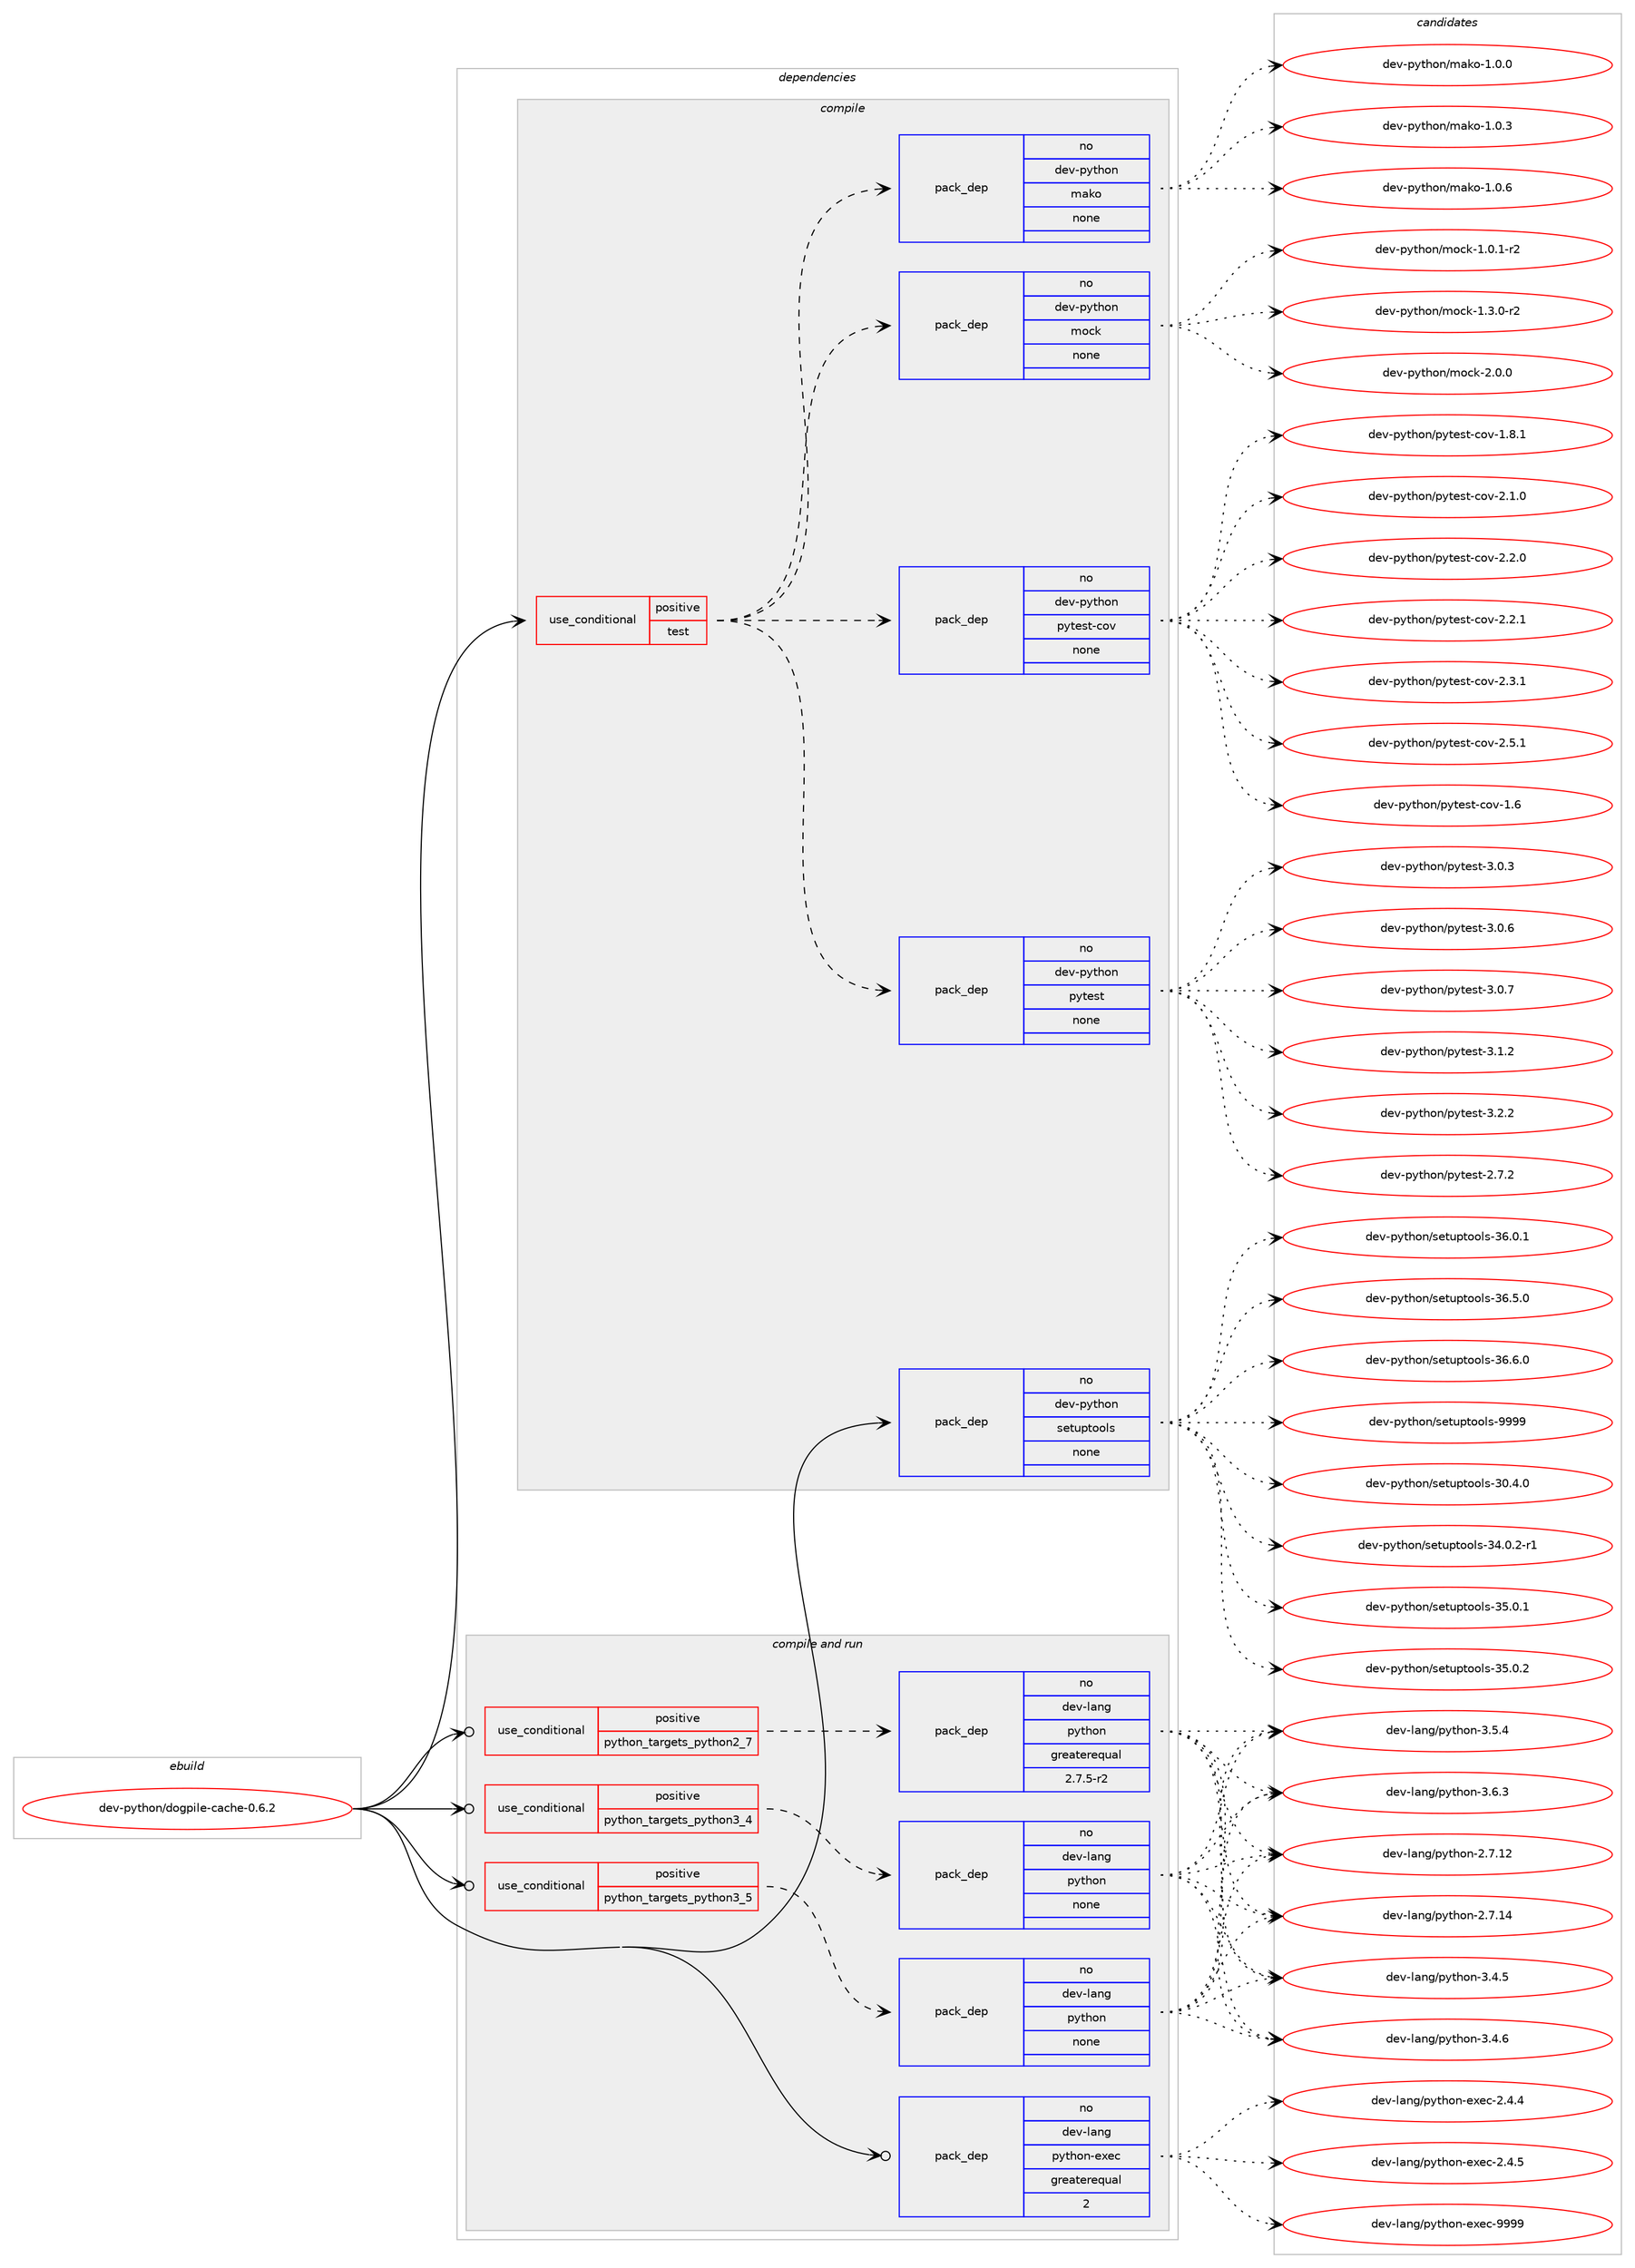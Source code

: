 digraph prolog {

# *************
# Graph options
# *************

newrank=true;
concentrate=true;
compound=true;
graph [rankdir=LR,fontname=Helvetica,fontsize=10,ranksep=1.5];#, ranksep=2.5, nodesep=0.2];
edge  [arrowhead=vee];
node  [fontname=Helvetica,fontsize=10];

# **********
# The ebuild
# **********

subgraph cluster_leftcol {
color=gray;
rank=same;
label=<<i>ebuild</i>>;
id [label="dev-python/dogpile-cache-0.6.2", color=red, width=4, href="../dev-python/dogpile-cache-0.6.2.svg"];
}

# ****************
# The dependencies
# ****************

subgraph cluster_midcol {
color=gray;
label=<<i>dependencies</i>>;
subgraph cluster_compile {
fillcolor="#eeeeee";
style=filled;
label=<<i>compile</i>>;
subgraph cond32163 {
dependency155266 [label=<<TABLE BORDER="0" CELLBORDER="1" CELLSPACING="0" CELLPADDING="4"><TR><TD ROWSPAN="3" CELLPADDING="10">use_conditional</TD></TR><TR><TD>positive</TD></TR><TR><TD>test</TD></TR></TABLE>>, shape=none, color=red];
subgraph pack119271 {
dependency155267 [label=<<TABLE BORDER="0" CELLBORDER="1" CELLSPACING="0" CELLPADDING="4" WIDTH="220"><TR><TD ROWSPAN="6" CELLPADDING="30">pack_dep</TD></TR><TR><TD WIDTH="110">no</TD></TR><TR><TD>dev-python</TD></TR><TR><TD>pytest</TD></TR><TR><TD>none</TD></TR><TR><TD></TD></TR></TABLE>>, shape=none, color=blue];
}
dependency155266:e -> dependency155267:w [weight=20,style="dashed",arrowhead="vee"];
subgraph pack119272 {
dependency155268 [label=<<TABLE BORDER="0" CELLBORDER="1" CELLSPACING="0" CELLPADDING="4" WIDTH="220"><TR><TD ROWSPAN="6" CELLPADDING="30">pack_dep</TD></TR><TR><TD WIDTH="110">no</TD></TR><TR><TD>dev-python</TD></TR><TR><TD>pytest-cov</TD></TR><TR><TD>none</TD></TR><TR><TD></TD></TR></TABLE>>, shape=none, color=blue];
}
dependency155266:e -> dependency155268:w [weight=20,style="dashed",arrowhead="vee"];
subgraph pack119273 {
dependency155269 [label=<<TABLE BORDER="0" CELLBORDER="1" CELLSPACING="0" CELLPADDING="4" WIDTH="220"><TR><TD ROWSPAN="6" CELLPADDING="30">pack_dep</TD></TR><TR><TD WIDTH="110">no</TD></TR><TR><TD>dev-python</TD></TR><TR><TD>mock</TD></TR><TR><TD>none</TD></TR><TR><TD></TD></TR></TABLE>>, shape=none, color=blue];
}
dependency155266:e -> dependency155269:w [weight=20,style="dashed",arrowhead="vee"];
subgraph pack119274 {
dependency155270 [label=<<TABLE BORDER="0" CELLBORDER="1" CELLSPACING="0" CELLPADDING="4" WIDTH="220"><TR><TD ROWSPAN="6" CELLPADDING="30">pack_dep</TD></TR><TR><TD WIDTH="110">no</TD></TR><TR><TD>dev-python</TD></TR><TR><TD>mako</TD></TR><TR><TD>none</TD></TR><TR><TD></TD></TR></TABLE>>, shape=none, color=blue];
}
dependency155266:e -> dependency155270:w [weight=20,style="dashed",arrowhead="vee"];
}
id:e -> dependency155266:w [weight=20,style="solid",arrowhead="vee"];
subgraph pack119275 {
dependency155271 [label=<<TABLE BORDER="0" CELLBORDER="1" CELLSPACING="0" CELLPADDING="4" WIDTH="220"><TR><TD ROWSPAN="6" CELLPADDING="30">pack_dep</TD></TR><TR><TD WIDTH="110">no</TD></TR><TR><TD>dev-python</TD></TR><TR><TD>setuptools</TD></TR><TR><TD>none</TD></TR><TR><TD></TD></TR></TABLE>>, shape=none, color=blue];
}
id:e -> dependency155271:w [weight=20,style="solid",arrowhead="vee"];
}
subgraph cluster_compileandrun {
fillcolor="#eeeeee";
style=filled;
label=<<i>compile and run</i>>;
subgraph cond32164 {
dependency155272 [label=<<TABLE BORDER="0" CELLBORDER="1" CELLSPACING="0" CELLPADDING="4"><TR><TD ROWSPAN="3" CELLPADDING="10">use_conditional</TD></TR><TR><TD>positive</TD></TR><TR><TD>python_targets_python2_7</TD></TR></TABLE>>, shape=none, color=red];
subgraph pack119276 {
dependency155273 [label=<<TABLE BORDER="0" CELLBORDER="1" CELLSPACING="0" CELLPADDING="4" WIDTH="220"><TR><TD ROWSPAN="6" CELLPADDING="30">pack_dep</TD></TR><TR><TD WIDTH="110">no</TD></TR><TR><TD>dev-lang</TD></TR><TR><TD>python</TD></TR><TR><TD>greaterequal</TD></TR><TR><TD>2.7.5-r2</TD></TR></TABLE>>, shape=none, color=blue];
}
dependency155272:e -> dependency155273:w [weight=20,style="dashed",arrowhead="vee"];
}
id:e -> dependency155272:w [weight=20,style="solid",arrowhead="odotvee"];
subgraph cond32165 {
dependency155274 [label=<<TABLE BORDER="0" CELLBORDER="1" CELLSPACING="0" CELLPADDING="4"><TR><TD ROWSPAN="3" CELLPADDING="10">use_conditional</TD></TR><TR><TD>positive</TD></TR><TR><TD>python_targets_python3_4</TD></TR></TABLE>>, shape=none, color=red];
subgraph pack119277 {
dependency155275 [label=<<TABLE BORDER="0" CELLBORDER="1" CELLSPACING="0" CELLPADDING="4" WIDTH="220"><TR><TD ROWSPAN="6" CELLPADDING="30">pack_dep</TD></TR><TR><TD WIDTH="110">no</TD></TR><TR><TD>dev-lang</TD></TR><TR><TD>python</TD></TR><TR><TD>none</TD></TR><TR><TD></TD></TR></TABLE>>, shape=none, color=blue];
}
dependency155274:e -> dependency155275:w [weight=20,style="dashed",arrowhead="vee"];
}
id:e -> dependency155274:w [weight=20,style="solid",arrowhead="odotvee"];
subgraph cond32166 {
dependency155276 [label=<<TABLE BORDER="0" CELLBORDER="1" CELLSPACING="0" CELLPADDING="4"><TR><TD ROWSPAN="3" CELLPADDING="10">use_conditional</TD></TR><TR><TD>positive</TD></TR><TR><TD>python_targets_python3_5</TD></TR></TABLE>>, shape=none, color=red];
subgraph pack119278 {
dependency155277 [label=<<TABLE BORDER="0" CELLBORDER="1" CELLSPACING="0" CELLPADDING="4" WIDTH="220"><TR><TD ROWSPAN="6" CELLPADDING="30">pack_dep</TD></TR><TR><TD WIDTH="110">no</TD></TR><TR><TD>dev-lang</TD></TR><TR><TD>python</TD></TR><TR><TD>none</TD></TR><TR><TD></TD></TR></TABLE>>, shape=none, color=blue];
}
dependency155276:e -> dependency155277:w [weight=20,style="dashed",arrowhead="vee"];
}
id:e -> dependency155276:w [weight=20,style="solid",arrowhead="odotvee"];
subgraph pack119279 {
dependency155278 [label=<<TABLE BORDER="0" CELLBORDER="1" CELLSPACING="0" CELLPADDING="4" WIDTH="220"><TR><TD ROWSPAN="6" CELLPADDING="30">pack_dep</TD></TR><TR><TD WIDTH="110">no</TD></TR><TR><TD>dev-lang</TD></TR><TR><TD>python-exec</TD></TR><TR><TD>greaterequal</TD></TR><TR><TD>2</TD></TR></TABLE>>, shape=none, color=blue];
}
id:e -> dependency155278:w [weight=20,style="solid",arrowhead="odotvee"];
}
subgraph cluster_run {
fillcolor="#eeeeee";
style=filled;
label=<<i>run</i>>;
}
}

# **************
# The candidates
# **************

subgraph cluster_choices {
rank=same;
color=gray;
label=<<i>candidates</i>>;

subgraph choice119271 {
color=black;
nodesep=1;
choice1001011184511212111610411111047112121116101115116455046554650 [label="dev-python/pytest-2.7.2", color=red, width=4,href="../dev-python/pytest-2.7.2.svg"];
choice1001011184511212111610411111047112121116101115116455146484651 [label="dev-python/pytest-3.0.3", color=red, width=4,href="../dev-python/pytest-3.0.3.svg"];
choice1001011184511212111610411111047112121116101115116455146484654 [label="dev-python/pytest-3.0.6", color=red, width=4,href="../dev-python/pytest-3.0.6.svg"];
choice1001011184511212111610411111047112121116101115116455146484655 [label="dev-python/pytest-3.0.7", color=red, width=4,href="../dev-python/pytest-3.0.7.svg"];
choice1001011184511212111610411111047112121116101115116455146494650 [label="dev-python/pytest-3.1.2", color=red, width=4,href="../dev-python/pytest-3.1.2.svg"];
choice1001011184511212111610411111047112121116101115116455146504650 [label="dev-python/pytest-3.2.2", color=red, width=4,href="../dev-python/pytest-3.2.2.svg"];
dependency155267:e -> choice1001011184511212111610411111047112121116101115116455046554650:w [style=dotted,weight="100"];
dependency155267:e -> choice1001011184511212111610411111047112121116101115116455146484651:w [style=dotted,weight="100"];
dependency155267:e -> choice1001011184511212111610411111047112121116101115116455146484654:w [style=dotted,weight="100"];
dependency155267:e -> choice1001011184511212111610411111047112121116101115116455146484655:w [style=dotted,weight="100"];
dependency155267:e -> choice1001011184511212111610411111047112121116101115116455146494650:w [style=dotted,weight="100"];
dependency155267:e -> choice1001011184511212111610411111047112121116101115116455146504650:w [style=dotted,weight="100"];
}
subgraph choice119272 {
color=black;
nodesep=1;
choice1001011184511212111610411111047112121116101115116459911111845494654 [label="dev-python/pytest-cov-1.6", color=red, width=4,href="../dev-python/pytest-cov-1.6.svg"];
choice10010111845112121116104111110471121211161011151164599111118454946564649 [label="dev-python/pytest-cov-1.8.1", color=red, width=4,href="../dev-python/pytest-cov-1.8.1.svg"];
choice10010111845112121116104111110471121211161011151164599111118455046494648 [label="dev-python/pytest-cov-2.1.0", color=red, width=4,href="../dev-python/pytest-cov-2.1.0.svg"];
choice10010111845112121116104111110471121211161011151164599111118455046504648 [label="dev-python/pytest-cov-2.2.0", color=red, width=4,href="../dev-python/pytest-cov-2.2.0.svg"];
choice10010111845112121116104111110471121211161011151164599111118455046504649 [label="dev-python/pytest-cov-2.2.1", color=red, width=4,href="../dev-python/pytest-cov-2.2.1.svg"];
choice10010111845112121116104111110471121211161011151164599111118455046514649 [label="dev-python/pytest-cov-2.3.1", color=red, width=4,href="../dev-python/pytest-cov-2.3.1.svg"];
choice10010111845112121116104111110471121211161011151164599111118455046534649 [label="dev-python/pytest-cov-2.5.1", color=red, width=4,href="../dev-python/pytest-cov-2.5.1.svg"];
dependency155268:e -> choice1001011184511212111610411111047112121116101115116459911111845494654:w [style=dotted,weight="100"];
dependency155268:e -> choice10010111845112121116104111110471121211161011151164599111118454946564649:w [style=dotted,weight="100"];
dependency155268:e -> choice10010111845112121116104111110471121211161011151164599111118455046494648:w [style=dotted,weight="100"];
dependency155268:e -> choice10010111845112121116104111110471121211161011151164599111118455046504648:w [style=dotted,weight="100"];
dependency155268:e -> choice10010111845112121116104111110471121211161011151164599111118455046504649:w [style=dotted,weight="100"];
dependency155268:e -> choice10010111845112121116104111110471121211161011151164599111118455046514649:w [style=dotted,weight="100"];
dependency155268:e -> choice10010111845112121116104111110471121211161011151164599111118455046534649:w [style=dotted,weight="100"];
}
subgraph choice119273 {
color=black;
nodesep=1;
choice1001011184511212111610411111047109111991074549464846494511450 [label="dev-python/mock-1.0.1-r2", color=red, width=4,href="../dev-python/mock-1.0.1-r2.svg"];
choice1001011184511212111610411111047109111991074549465146484511450 [label="dev-python/mock-1.3.0-r2", color=red, width=4,href="../dev-python/mock-1.3.0-r2.svg"];
choice100101118451121211161041111104710911199107455046484648 [label="dev-python/mock-2.0.0", color=red, width=4,href="../dev-python/mock-2.0.0.svg"];
dependency155269:e -> choice1001011184511212111610411111047109111991074549464846494511450:w [style=dotted,weight="100"];
dependency155269:e -> choice1001011184511212111610411111047109111991074549465146484511450:w [style=dotted,weight="100"];
dependency155269:e -> choice100101118451121211161041111104710911199107455046484648:w [style=dotted,weight="100"];
}
subgraph choice119274 {
color=black;
nodesep=1;
choice100101118451121211161041111104710997107111454946484648 [label="dev-python/mako-1.0.0", color=red, width=4,href="../dev-python/mako-1.0.0.svg"];
choice100101118451121211161041111104710997107111454946484651 [label="dev-python/mako-1.0.3", color=red, width=4,href="../dev-python/mako-1.0.3.svg"];
choice100101118451121211161041111104710997107111454946484654 [label="dev-python/mako-1.0.6", color=red, width=4,href="../dev-python/mako-1.0.6.svg"];
dependency155270:e -> choice100101118451121211161041111104710997107111454946484648:w [style=dotted,weight="100"];
dependency155270:e -> choice100101118451121211161041111104710997107111454946484651:w [style=dotted,weight="100"];
dependency155270:e -> choice100101118451121211161041111104710997107111454946484654:w [style=dotted,weight="100"];
}
subgraph choice119275 {
color=black;
nodesep=1;
choice100101118451121211161041111104711510111611711211611111110811545514846524648 [label="dev-python/setuptools-30.4.0", color=red, width=4,href="../dev-python/setuptools-30.4.0.svg"];
choice1001011184511212111610411111047115101116117112116111111108115455152464846504511449 [label="dev-python/setuptools-34.0.2-r1", color=red, width=4,href="../dev-python/setuptools-34.0.2-r1.svg"];
choice100101118451121211161041111104711510111611711211611111110811545515346484649 [label="dev-python/setuptools-35.0.1", color=red, width=4,href="../dev-python/setuptools-35.0.1.svg"];
choice100101118451121211161041111104711510111611711211611111110811545515346484650 [label="dev-python/setuptools-35.0.2", color=red, width=4,href="../dev-python/setuptools-35.0.2.svg"];
choice100101118451121211161041111104711510111611711211611111110811545515446484649 [label="dev-python/setuptools-36.0.1", color=red, width=4,href="../dev-python/setuptools-36.0.1.svg"];
choice100101118451121211161041111104711510111611711211611111110811545515446534648 [label="dev-python/setuptools-36.5.0", color=red, width=4,href="../dev-python/setuptools-36.5.0.svg"];
choice100101118451121211161041111104711510111611711211611111110811545515446544648 [label="dev-python/setuptools-36.6.0", color=red, width=4,href="../dev-python/setuptools-36.6.0.svg"];
choice10010111845112121116104111110471151011161171121161111111081154557575757 [label="dev-python/setuptools-9999", color=red, width=4,href="../dev-python/setuptools-9999.svg"];
dependency155271:e -> choice100101118451121211161041111104711510111611711211611111110811545514846524648:w [style=dotted,weight="100"];
dependency155271:e -> choice1001011184511212111610411111047115101116117112116111111108115455152464846504511449:w [style=dotted,weight="100"];
dependency155271:e -> choice100101118451121211161041111104711510111611711211611111110811545515346484649:w [style=dotted,weight="100"];
dependency155271:e -> choice100101118451121211161041111104711510111611711211611111110811545515346484650:w [style=dotted,weight="100"];
dependency155271:e -> choice100101118451121211161041111104711510111611711211611111110811545515446484649:w [style=dotted,weight="100"];
dependency155271:e -> choice100101118451121211161041111104711510111611711211611111110811545515446534648:w [style=dotted,weight="100"];
dependency155271:e -> choice100101118451121211161041111104711510111611711211611111110811545515446544648:w [style=dotted,weight="100"];
dependency155271:e -> choice10010111845112121116104111110471151011161171121161111111081154557575757:w [style=dotted,weight="100"];
}
subgraph choice119276 {
color=black;
nodesep=1;
choice10010111845108971101034711212111610411111045504655464950 [label="dev-lang/python-2.7.12", color=red, width=4,href="../dev-lang/python-2.7.12.svg"];
choice10010111845108971101034711212111610411111045504655464952 [label="dev-lang/python-2.7.14", color=red, width=4,href="../dev-lang/python-2.7.14.svg"];
choice100101118451089711010347112121116104111110455146524653 [label="dev-lang/python-3.4.5", color=red, width=4,href="../dev-lang/python-3.4.5.svg"];
choice100101118451089711010347112121116104111110455146524654 [label="dev-lang/python-3.4.6", color=red, width=4,href="../dev-lang/python-3.4.6.svg"];
choice100101118451089711010347112121116104111110455146534652 [label="dev-lang/python-3.5.4", color=red, width=4,href="../dev-lang/python-3.5.4.svg"];
choice100101118451089711010347112121116104111110455146544651 [label="dev-lang/python-3.6.3", color=red, width=4,href="../dev-lang/python-3.6.3.svg"];
dependency155273:e -> choice10010111845108971101034711212111610411111045504655464950:w [style=dotted,weight="100"];
dependency155273:e -> choice10010111845108971101034711212111610411111045504655464952:w [style=dotted,weight="100"];
dependency155273:e -> choice100101118451089711010347112121116104111110455146524653:w [style=dotted,weight="100"];
dependency155273:e -> choice100101118451089711010347112121116104111110455146524654:w [style=dotted,weight="100"];
dependency155273:e -> choice100101118451089711010347112121116104111110455146534652:w [style=dotted,weight="100"];
dependency155273:e -> choice100101118451089711010347112121116104111110455146544651:w [style=dotted,weight="100"];
}
subgraph choice119277 {
color=black;
nodesep=1;
choice10010111845108971101034711212111610411111045504655464950 [label="dev-lang/python-2.7.12", color=red, width=4,href="../dev-lang/python-2.7.12.svg"];
choice10010111845108971101034711212111610411111045504655464952 [label="dev-lang/python-2.7.14", color=red, width=4,href="../dev-lang/python-2.7.14.svg"];
choice100101118451089711010347112121116104111110455146524653 [label="dev-lang/python-3.4.5", color=red, width=4,href="../dev-lang/python-3.4.5.svg"];
choice100101118451089711010347112121116104111110455146524654 [label="dev-lang/python-3.4.6", color=red, width=4,href="../dev-lang/python-3.4.6.svg"];
choice100101118451089711010347112121116104111110455146534652 [label="dev-lang/python-3.5.4", color=red, width=4,href="../dev-lang/python-3.5.4.svg"];
choice100101118451089711010347112121116104111110455146544651 [label="dev-lang/python-3.6.3", color=red, width=4,href="../dev-lang/python-3.6.3.svg"];
dependency155275:e -> choice10010111845108971101034711212111610411111045504655464950:w [style=dotted,weight="100"];
dependency155275:e -> choice10010111845108971101034711212111610411111045504655464952:w [style=dotted,weight="100"];
dependency155275:e -> choice100101118451089711010347112121116104111110455146524653:w [style=dotted,weight="100"];
dependency155275:e -> choice100101118451089711010347112121116104111110455146524654:w [style=dotted,weight="100"];
dependency155275:e -> choice100101118451089711010347112121116104111110455146534652:w [style=dotted,weight="100"];
dependency155275:e -> choice100101118451089711010347112121116104111110455146544651:w [style=dotted,weight="100"];
}
subgraph choice119278 {
color=black;
nodesep=1;
choice10010111845108971101034711212111610411111045504655464950 [label="dev-lang/python-2.7.12", color=red, width=4,href="../dev-lang/python-2.7.12.svg"];
choice10010111845108971101034711212111610411111045504655464952 [label="dev-lang/python-2.7.14", color=red, width=4,href="../dev-lang/python-2.7.14.svg"];
choice100101118451089711010347112121116104111110455146524653 [label="dev-lang/python-3.4.5", color=red, width=4,href="../dev-lang/python-3.4.5.svg"];
choice100101118451089711010347112121116104111110455146524654 [label="dev-lang/python-3.4.6", color=red, width=4,href="../dev-lang/python-3.4.6.svg"];
choice100101118451089711010347112121116104111110455146534652 [label="dev-lang/python-3.5.4", color=red, width=4,href="../dev-lang/python-3.5.4.svg"];
choice100101118451089711010347112121116104111110455146544651 [label="dev-lang/python-3.6.3", color=red, width=4,href="../dev-lang/python-3.6.3.svg"];
dependency155277:e -> choice10010111845108971101034711212111610411111045504655464950:w [style=dotted,weight="100"];
dependency155277:e -> choice10010111845108971101034711212111610411111045504655464952:w [style=dotted,weight="100"];
dependency155277:e -> choice100101118451089711010347112121116104111110455146524653:w [style=dotted,weight="100"];
dependency155277:e -> choice100101118451089711010347112121116104111110455146524654:w [style=dotted,weight="100"];
dependency155277:e -> choice100101118451089711010347112121116104111110455146534652:w [style=dotted,weight="100"];
dependency155277:e -> choice100101118451089711010347112121116104111110455146544651:w [style=dotted,weight="100"];
}
subgraph choice119279 {
color=black;
nodesep=1;
choice1001011184510897110103471121211161041111104510112010199455046524652 [label="dev-lang/python-exec-2.4.4", color=red, width=4,href="../dev-lang/python-exec-2.4.4.svg"];
choice1001011184510897110103471121211161041111104510112010199455046524653 [label="dev-lang/python-exec-2.4.5", color=red, width=4,href="../dev-lang/python-exec-2.4.5.svg"];
choice10010111845108971101034711212111610411111045101120101994557575757 [label="dev-lang/python-exec-9999", color=red, width=4,href="../dev-lang/python-exec-9999.svg"];
dependency155278:e -> choice1001011184510897110103471121211161041111104510112010199455046524652:w [style=dotted,weight="100"];
dependency155278:e -> choice1001011184510897110103471121211161041111104510112010199455046524653:w [style=dotted,weight="100"];
dependency155278:e -> choice10010111845108971101034711212111610411111045101120101994557575757:w [style=dotted,weight="100"];
}
}

}
